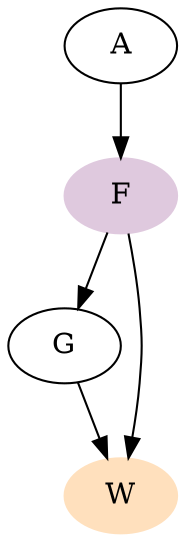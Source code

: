 digraph {
A
F [style=filled; color="#dfc9de"]
G
W [style=filled; color="#ffe0bd"]
A -> F
F -> G
F -> W
G -> W
rankdir=TB}

